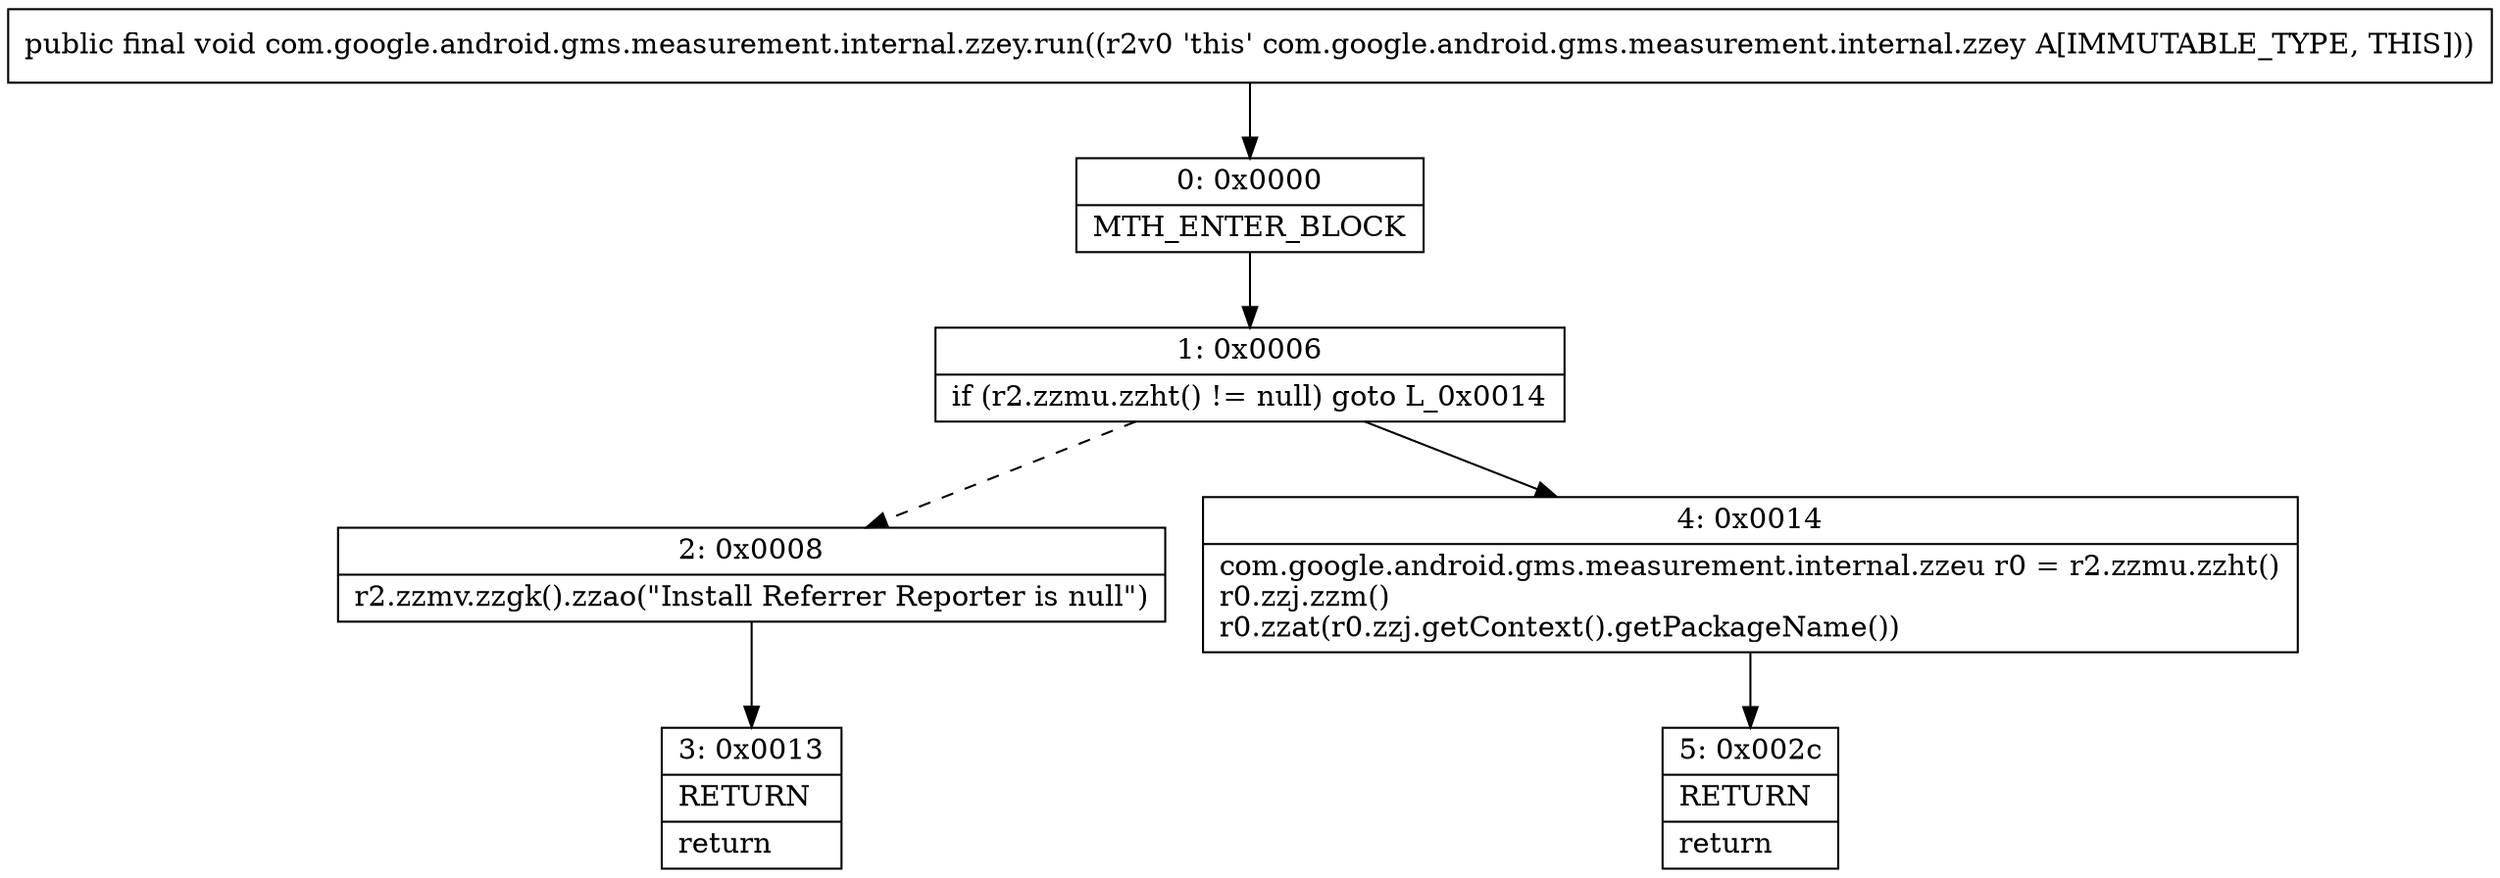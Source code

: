 digraph "CFG forcom.google.android.gms.measurement.internal.zzey.run()V" {
Node_0 [shape=record,label="{0\:\ 0x0000|MTH_ENTER_BLOCK\l}"];
Node_1 [shape=record,label="{1\:\ 0x0006|if (r2.zzmu.zzht() != null) goto L_0x0014\l}"];
Node_2 [shape=record,label="{2\:\ 0x0008|r2.zzmv.zzgk().zzao(\"Install Referrer Reporter is null\")\l}"];
Node_3 [shape=record,label="{3\:\ 0x0013|RETURN\l|return\l}"];
Node_4 [shape=record,label="{4\:\ 0x0014|com.google.android.gms.measurement.internal.zzeu r0 = r2.zzmu.zzht()\lr0.zzj.zzm()\lr0.zzat(r0.zzj.getContext().getPackageName())\l}"];
Node_5 [shape=record,label="{5\:\ 0x002c|RETURN\l|return\l}"];
MethodNode[shape=record,label="{public final void com.google.android.gms.measurement.internal.zzey.run((r2v0 'this' com.google.android.gms.measurement.internal.zzey A[IMMUTABLE_TYPE, THIS])) }"];
MethodNode -> Node_0;
Node_0 -> Node_1;
Node_1 -> Node_2[style=dashed];
Node_1 -> Node_4;
Node_2 -> Node_3;
Node_4 -> Node_5;
}

